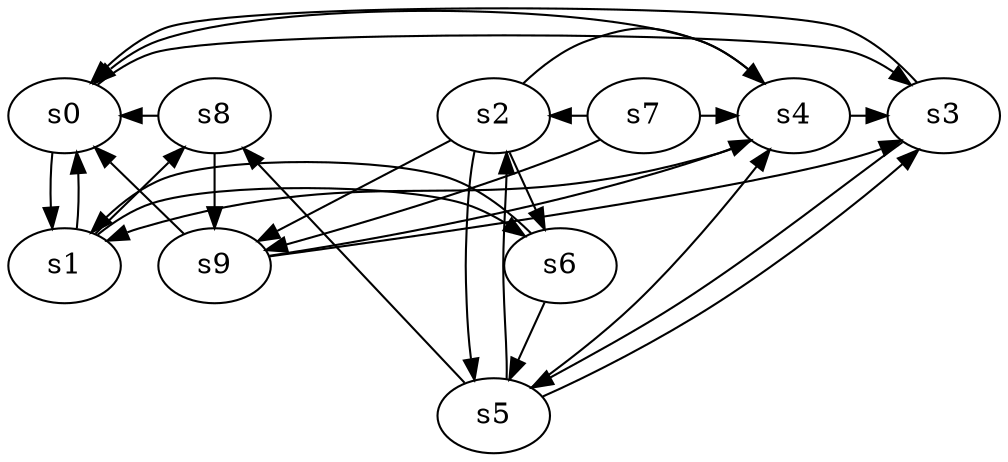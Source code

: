 digraph game_0604_complex_10 {
    s0 [name="s0", player=0];
    s1 [name="s1", player=1, target=1];
    s2 [name="s2", player=0, target=1];
    s3 [name="s3", player=0];
    s4 [name="s4", player=1];
    s5 [name="s5", player=1, target=1];
    s6 [name="s6", player=1];
    s7 [name="s7", player=0];
    s8 [name="s8", player=1];
    s9 [name="s9", player=0];

    s0 -> s1;
    s0 -> s3 [constraint="time == 2 || time == 3 || time == 9 || time == 13"];
    s1 -> s0 [constraint="!(time % 2 == 1)"];
    s1 -> s6 [constraint="time % 5 == 1"];
    s1 -> s8 [constraint="time % 2 == 1 || time % 4 == 2"];
    s2 -> s4 [constraint="time % 4 == 3 && time % 3 == 2"];
    s2 -> s5;
    s2 -> s6;
    s2 -> s9 [constraint="time % 4 == 3 || time % 4 == 0"];
    s3 -> s0 [constraint="time == 6 || time == 13 || time == 14 || time == 19"];
    s3 -> s5 [constraint="time % 3 == 0 && time % 4 == 1"];
    s4 -> s0 [constraint="time % 2 == 0 && time % 5 == 1"];
    s4 -> s1 [constraint="time % 2 == 0 && time % 3 == 2"];
    s4 -> s3 [constraint="time % 3 == 1"];
    s5 -> s2 [constraint="time == 11"];
    s5 -> s3 [constraint="time % 2 == 1 || time % 3 == 0"];
    s5 -> s4 [constraint="time % 2 == 0 || time % 5 == 1"];
    s5 -> s8 [constraint="time % 4 == 1 && time % 3 == 1"];
    s6 -> s1 [constraint="time == 13 || time == 17"];
    s6 -> s5;
    s7 -> s2 [constraint="!(time % 6 == 5)"];
    s7 -> s4 [constraint="time % 2 == 1 || time % 3 == 1"];
    s7 -> s9 [constraint="time % 3 == 1 && time % 4 == 2"];
    s8 -> s0 [constraint="!(time % 3 == 2)"];
    s8 -> s9;
    s9 -> s0 [constraint="time == 0 || time == 12"];
    s9 -> s3 [constraint="time % 7 == 0"];
    s9 -> s4 [constraint="time == 1 || time == 4 || time == 5 || time == 23"];
}
